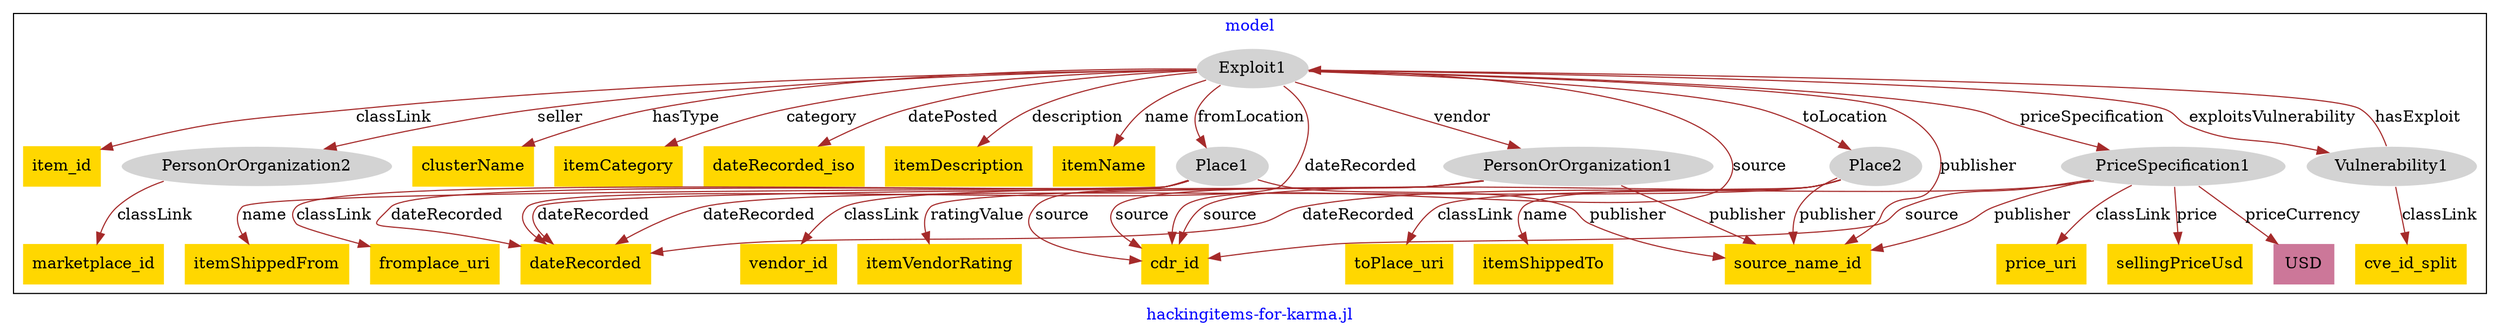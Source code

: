 digraph n0 {
fontcolor="blue"
remincross="true"
label="hackingitems-for-karma.jl"
subgraph cluster {
label="model"
n2[style="filled",color="white",fillcolor="lightgray",label="Exploit1"];
n3[shape="plaintext",style="filled",fillcolor="gold",label="item_id"];
n4[shape="plaintext",style="filled",fillcolor="gold",label="dateRecorded"];
n5[shape="plaintext",style="filled",fillcolor="gold",label="clusterName"];
n6[shape="plaintext",style="filled",fillcolor="gold",label="itemCategory"];
n7[shape="plaintext",style="filled",fillcolor="gold",label="dateRecorded_iso"];
n8[shape="plaintext",style="filled",fillcolor="gold",label="itemDescription"];
n9[shape="plaintext",style="filled",fillcolor="gold",label="itemName"];
n10[style="filled",color="white",fillcolor="lightgray",label="PersonOrOrganization1"];
n11[shape="plaintext",style="filled",fillcolor="gold",label="vendor_id"];
n12[shape="plaintext",style="filled",fillcolor="gold",label="itemVendorRating"];
n13[style="filled",color="white",fillcolor="lightgray",label="PersonOrOrganization2"];
n14[shape="plaintext",style="filled",fillcolor="gold",label="marketplace_id"];
n15[style="filled",color="white",fillcolor="lightgray",label="Vulnerability1"];
n16[shape="plaintext",style="filled",fillcolor="gold",label="cve_id_split"];
n17[style="filled",color="white",fillcolor="lightgray",label="Place1"];
n18[shape="plaintext",style="filled",fillcolor="gold",label="fromplace_uri"];
n19[shape="plaintext",style="filled",fillcolor="gold",label="itemShippedFrom"];
n20[style="filled",color="white",fillcolor="lightgray",label="Place2"];
n21[shape="plaintext",style="filled",fillcolor="gold",label="toPlace_uri"];
n22[shape="plaintext",style="filled",fillcolor="gold",label="itemShippedTo"];
n23[style="filled",color="white",fillcolor="lightgray",label="PriceSpecification1"];
n24[shape="plaintext",style="filled",fillcolor="gold",label="price_uri"];
n25[shape="plaintext",style="filled",fillcolor="gold",label="sellingPriceUsd"];
n26[shape="plaintext",style="filled",fillcolor="#CC7799",label="USD"];
n27[shape="plaintext",style="filled",fillcolor="gold",label="source_name_id"];
n28[shape="plaintext",style="filled",fillcolor="gold",label="cdr_id"];
}
n2 -> n3[color="brown",fontcolor="black",label="classLink"]
n2 -> n4[color="brown",fontcolor="black",label="dateRecorded"]
n2 -> n5[color="brown",fontcolor="black",label="hasType"]
n2 -> n6[color="brown",fontcolor="black",label="category"]
n2 -> n7[color="brown",fontcolor="black",label="datePosted"]
n2 -> n8[color="brown",fontcolor="black",label="description"]
n2 -> n9[color="brown",fontcolor="black",label="name"]
n10 -> n11[color="brown",fontcolor="black",label="classLink"]
n10 -> n4[color="brown",fontcolor="black",label="dateRecorded"]
n10 -> n12[color="brown",fontcolor="black",label="ratingValue"]
n13 -> n14[color="brown",fontcolor="black",label="classLink"]
n15 -> n16[color="brown",fontcolor="black",label="classLink"]
n17 -> n18[color="brown",fontcolor="black",label="classLink"]
n17 -> n4[color="brown",fontcolor="black",label="dateRecorded"]
n17 -> n19[color="brown",fontcolor="black",label="name"]
n20 -> n21[color="brown",fontcolor="black",label="classLink"]
n20 -> n4[color="brown",fontcolor="black",label="dateRecorded"]
n20 -> n22[color="brown",fontcolor="black",label="name"]
n23 -> n24[color="brown",fontcolor="black",label="classLink"]
n23 -> n4[color="brown",fontcolor="black",label="dateRecorded"]
n23 -> n25[color="brown",fontcolor="black",label="price"]
n23 -> n26[color="brown",fontcolor="black",label="priceCurrency"]
n23 -> n27[color="brown",fontcolor="black",label="publisher"]
n23 -> n28[color="brown",fontcolor="black",label="source"]
n17 -> n28[color="brown",fontcolor="black",label="source"]
n2 -> n20[color="brown",fontcolor="black",label="toLocation"]
n2 -> n23[color="brown",fontcolor="black",label="priceSpecification"]
n20 -> n28[color="brown",fontcolor="black",label="source"]
n2 -> n10[color="brown",fontcolor="black",label="vendor"]
n2 -> n27[color="brown",fontcolor="black",label="publisher"]
n2 -> n28[color="brown",fontcolor="black",label="source"]
n10 -> n27[color="brown",fontcolor="black",label="publisher"]
n2 -> n17[color="brown",fontcolor="black",label="fromLocation"]
n17 -> n27[color="brown",fontcolor="black",label="publisher"]
n15 -> n2[color="brown",fontcolor="black",label="hasExploit"]
n20 -> n27[color="brown",fontcolor="black",label="publisher"]
n2 -> n15[color="brown",fontcolor="black",label="exploitsVulnerability"]
n2 -> n13[color="brown",fontcolor="black",label="seller"]
n10 -> n28[color="brown",fontcolor="black",label="source"]
}
